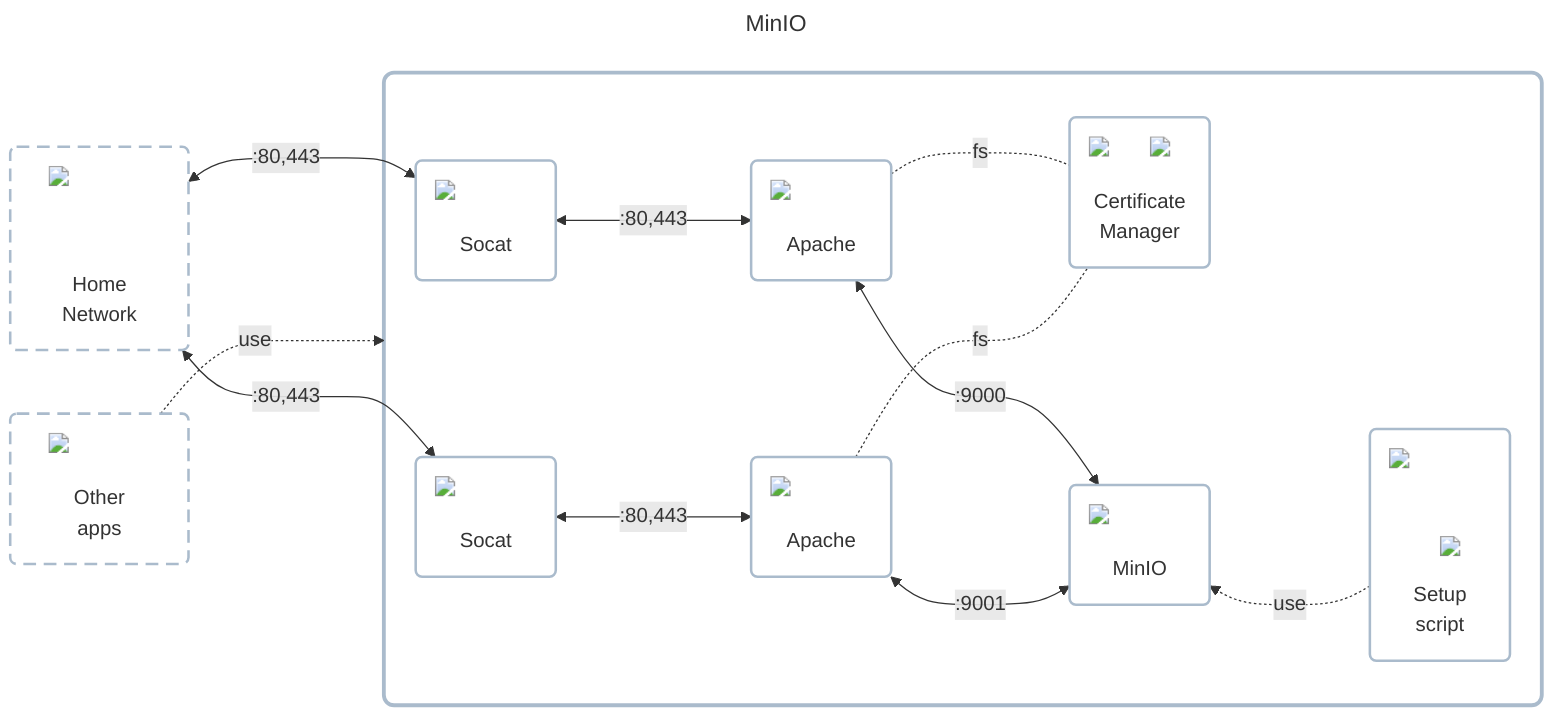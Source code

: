 ---
title: MinIO
---

flowchart LR
    classDef cluster fill:#ffffff00,stroke:#aabbccff,stroke-width:3px,rx:8px,ry:8px;
    classDef node fill:#ffffff00,stroke:#aabbccff,stroke-width:2px,rx:5px,ry:5px;
    classDef dashed_border stroke-dasharray:10 6;

    home_network["<div style='position:relative;width:80px;height:80px;margin:0 auto;margin-bottom:0.1em'><img src='../../../../icons/network.png' style='min-width:80px;max-width:80px' /></div>Home<br />Network"]
    class home_network dashed_border
    other_apps["<img src='../../../../icons/apps.png' style='min-width:80px;max-width:80px' /><br />Other<br />apps"]
    class other_apps dashed_border

    subgraph app_wrapper[" "]
        socket_proxy_1("<img src='../../../../icons/ingress.png' style='min-width:80px;max-width:80px' /><br />Socat")
        socket_proxy_2("<img src='../../../../icons/ingress.png' style='min-width:80px;max-width:80px' /><br />Socat")
        http_proxy_1("<img src='../../../../icons/apache.png' style='min-width:80px;max-width:80px' /><br />Apache")
        http_proxy_2("<img src='../../../../icons/apache.png' style='min-width:80px;max-width:80px' /><br />Apache")
        certificate_manager("<img src='../../../../icons/cronjob.png' style='min-width:32px;max-width:32px;position:absolute;top:0;right:0' /><img src='../../../../icons/lets-encrypt.png' style='min-width:80px;max-width:80px' /><br />Certificate<br />Manager")
        minio("<img src='../../../../icons/minio.png' style='min-width:80px;max-width:80px' /><br />MinIO")
        minio_setup("<div style='position:relative;width:80px;height:80px;margin:0 auto'><img src='../../../../icons/minio.png' style='min-width:80px;max-width:80px' /><img src='../../../../icons/bash.png' style='min-width:40px;max-width:40px;position:absolute;bottom:-5px;right:0' /></div><br />Setup<br />script")

        socket_proxy_1 <--->|:80,443| http_proxy_1 <--->|:9000| minio
        socket_proxy_2 <--->|:80,443| http_proxy_2 <--->|:9001| minio
        http_proxy_1 & http_proxy_2 -..-|fs| certificate_manager
        minio ~~~ minio_setup -..->|use| minio
    end

    home_network <--->|:80,443| socket_proxy_1 & socket_proxy_2
    other_apps -..->|use| app_wrapper
    other_apps ~~~~ socket_proxy_2